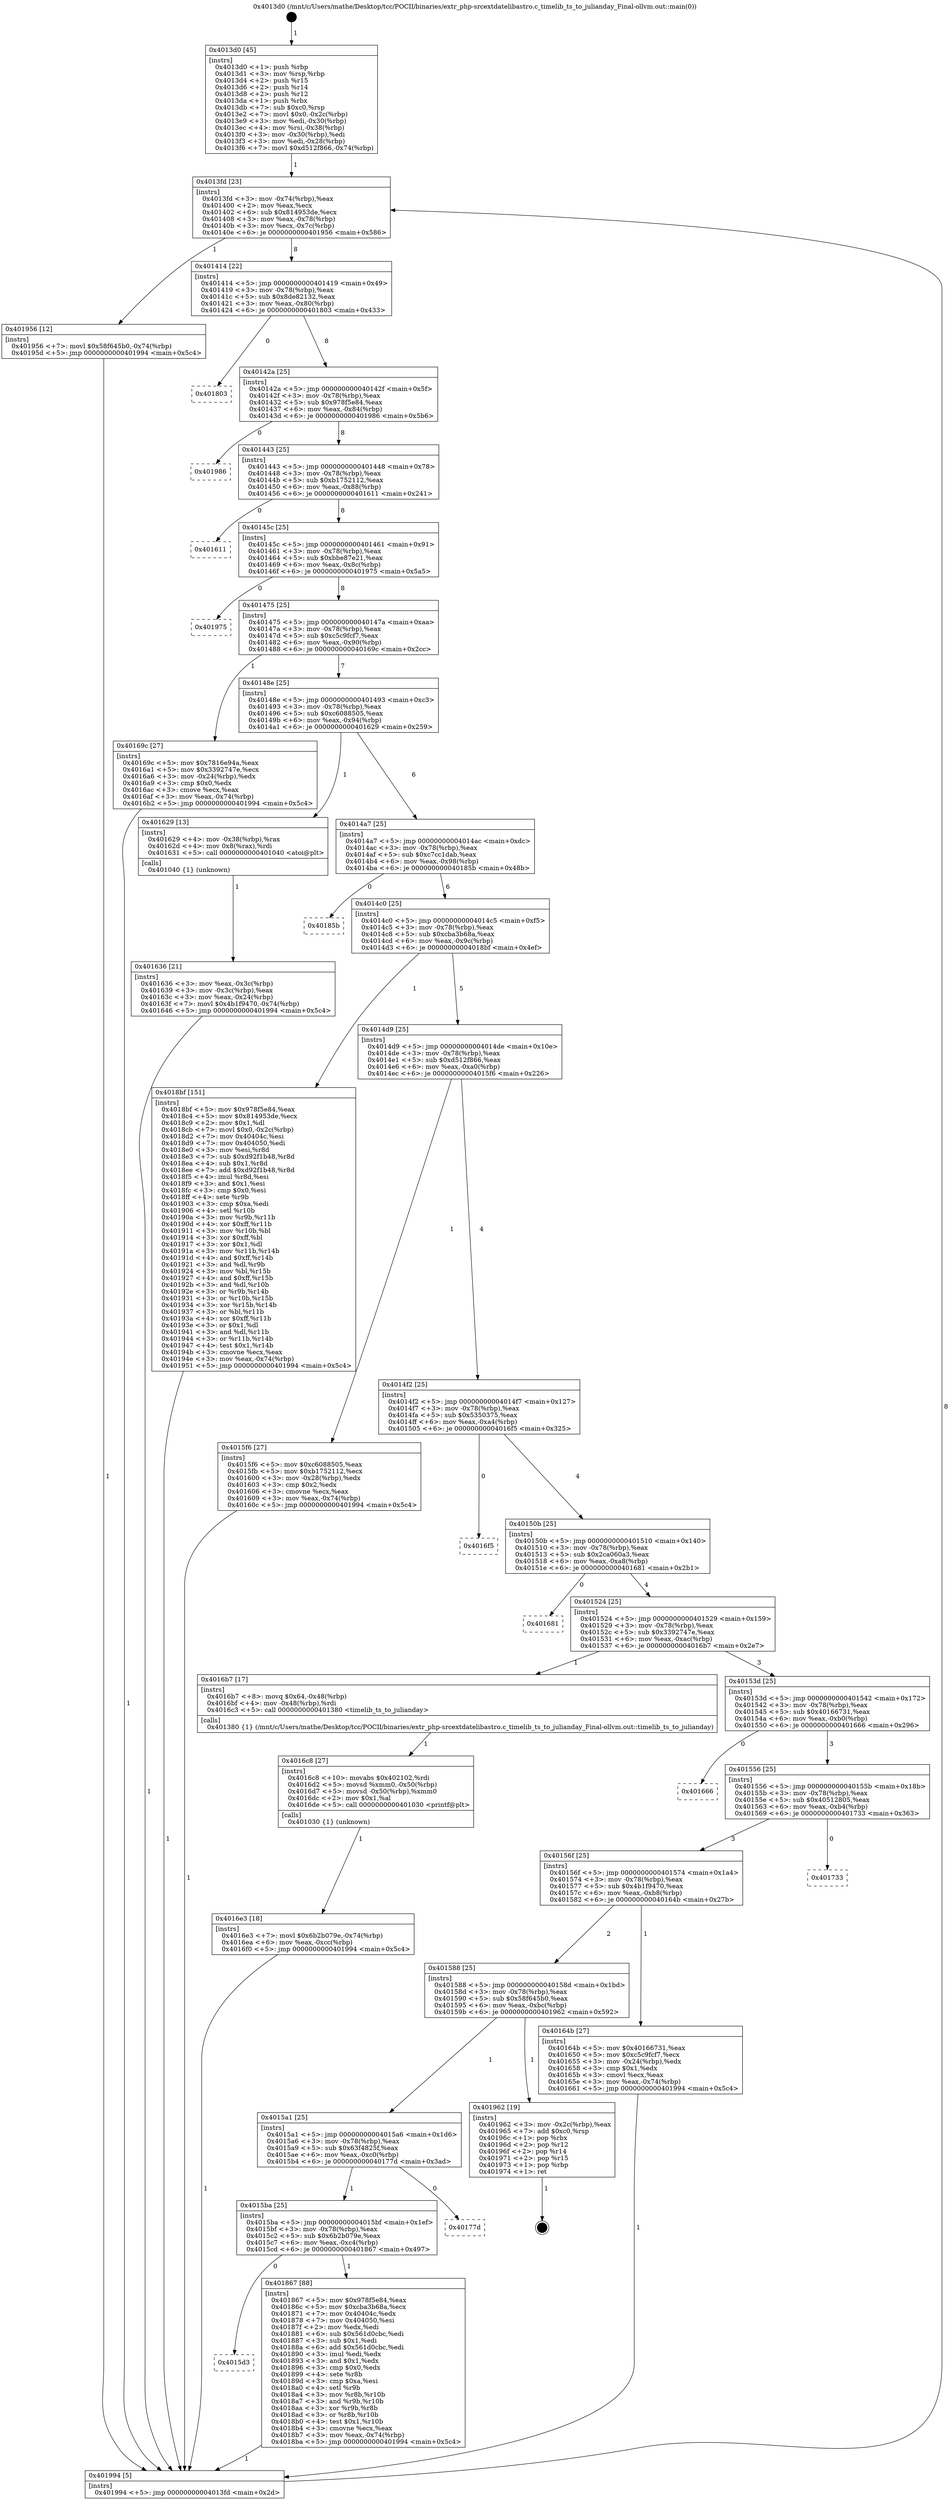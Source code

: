 digraph "0x4013d0" {
  label = "0x4013d0 (/mnt/c/Users/mathe/Desktop/tcc/POCII/binaries/extr_php-srcextdatelibastro.c_timelib_ts_to_julianday_Final-ollvm.out::main(0))"
  labelloc = "t"
  node[shape=record]

  Entry [label="",width=0.3,height=0.3,shape=circle,fillcolor=black,style=filled]
  "0x4013fd" [label="{
     0x4013fd [23]\l
     | [instrs]\l
     &nbsp;&nbsp;0x4013fd \<+3\>: mov -0x74(%rbp),%eax\l
     &nbsp;&nbsp;0x401400 \<+2\>: mov %eax,%ecx\l
     &nbsp;&nbsp;0x401402 \<+6\>: sub $0x814953de,%ecx\l
     &nbsp;&nbsp;0x401408 \<+3\>: mov %eax,-0x78(%rbp)\l
     &nbsp;&nbsp;0x40140b \<+3\>: mov %ecx,-0x7c(%rbp)\l
     &nbsp;&nbsp;0x40140e \<+6\>: je 0000000000401956 \<main+0x586\>\l
  }"]
  "0x401956" [label="{
     0x401956 [12]\l
     | [instrs]\l
     &nbsp;&nbsp;0x401956 \<+7\>: movl $0x58f645b0,-0x74(%rbp)\l
     &nbsp;&nbsp;0x40195d \<+5\>: jmp 0000000000401994 \<main+0x5c4\>\l
  }"]
  "0x401414" [label="{
     0x401414 [22]\l
     | [instrs]\l
     &nbsp;&nbsp;0x401414 \<+5\>: jmp 0000000000401419 \<main+0x49\>\l
     &nbsp;&nbsp;0x401419 \<+3\>: mov -0x78(%rbp),%eax\l
     &nbsp;&nbsp;0x40141c \<+5\>: sub $0x8de82132,%eax\l
     &nbsp;&nbsp;0x401421 \<+3\>: mov %eax,-0x80(%rbp)\l
     &nbsp;&nbsp;0x401424 \<+6\>: je 0000000000401803 \<main+0x433\>\l
  }"]
  Exit [label="",width=0.3,height=0.3,shape=circle,fillcolor=black,style=filled,peripheries=2]
  "0x401803" [label="{
     0x401803\l
  }", style=dashed]
  "0x40142a" [label="{
     0x40142a [25]\l
     | [instrs]\l
     &nbsp;&nbsp;0x40142a \<+5\>: jmp 000000000040142f \<main+0x5f\>\l
     &nbsp;&nbsp;0x40142f \<+3\>: mov -0x78(%rbp),%eax\l
     &nbsp;&nbsp;0x401432 \<+5\>: sub $0x978f5e84,%eax\l
     &nbsp;&nbsp;0x401437 \<+6\>: mov %eax,-0x84(%rbp)\l
     &nbsp;&nbsp;0x40143d \<+6\>: je 0000000000401986 \<main+0x5b6\>\l
  }"]
  "0x4015d3" [label="{
     0x4015d3\l
  }", style=dashed]
  "0x401986" [label="{
     0x401986\l
  }", style=dashed]
  "0x401443" [label="{
     0x401443 [25]\l
     | [instrs]\l
     &nbsp;&nbsp;0x401443 \<+5\>: jmp 0000000000401448 \<main+0x78\>\l
     &nbsp;&nbsp;0x401448 \<+3\>: mov -0x78(%rbp),%eax\l
     &nbsp;&nbsp;0x40144b \<+5\>: sub $0xb1752112,%eax\l
     &nbsp;&nbsp;0x401450 \<+6\>: mov %eax,-0x88(%rbp)\l
     &nbsp;&nbsp;0x401456 \<+6\>: je 0000000000401611 \<main+0x241\>\l
  }"]
  "0x401867" [label="{
     0x401867 [88]\l
     | [instrs]\l
     &nbsp;&nbsp;0x401867 \<+5\>: mov $0x978f5e84,%eax\l
     &nbsp;&nbsp;0x40186c \<+5\>: mov $0xcba3b68a,%ecx\l
     &nbsp;&nbsp;0x401871 \<+7\>: mov 0x40404c,%edx\l
     &nbsp;&nbsp;0x401878 \<+7\>: mov 0x404050,%esi\l
     &nbsp;&nbsp;0x40187f \<+2\>: mov %edx,%edi\l
     &nbsp;&nbsp;0x401881 \<+6\>: sub $0x561d0cbc,%edi\l
     &nbsp;&nbsp;0x401887 \<+3\>: sub $0x1,%edi\l
     &nbsp;&nbsp;0x40188a \<+6\>: add $0x561d0cbc,%edi\l
     &nbsp;&nbsp;0x401890 \<+3\>: imul %edi,%edx\l
     &nbsp;&nbsp;0x401893 \<+3\>: and $0x1,%edx\l
     &nbsp;&nbsp;0x401896 \<+3\>: cmp $0x0,%edx\l
     &nbsp;&nbsp;0x401899 \<+4\>: sete %r8b\l
     &nbsp;&nbsp;0x40189d \<+3\>: cmp $0xa,%esi\l
     &nbsp;&nbsp;0x4018a0 \<+4\>: setl %r9b\l
     &nbsp;&nbsp;0x4018a4 \<+3\>: mov %r8b,%r10b\l
     &nbsp;&nbsp;0x4018a7 \<+3\>: and %r9b,%r10b\l
     &nbsp;&nbsp;0x4018aa \<+3\>: xor %r9b,%r8b\l
     &nbsp;&nbsp;0x4018ad \<+3\>: or %r8b,%r10b\l
     &nbsp;&nbsp;0x4018b0 \<+4\>: test $0x1,%r10b\l
     &nbsp;&nbsp;0x4018b4 \<+3\>: cmovne %ecx,%eax\l
     &nbsp;&nbsp;0x4018b7 \<+3\>: mov %eax,-0x74(%rbp)\l
     &nbsp;&nbsp;0x4018ba \<+5\>: jmp 0000000000401994 \<main+0x5c4\>\l
  }"]
  "0x401611" [label="{
     0x401611\l
  }", style=dashed]
  "0x40145c" [label="{
     0x40145c [25]\l
     | [instrs]\l
     &nbsp;&nbsp;0x40145c \<+5\>: jmp 0000000000401461 \<main+0x91\>\l
     &nbsp;&nbsp;0x401461 \<+3\>: mov -0x78(%rbp),%eax\l
     &nbsp;&nbsp;0x401464 \<+5\>: sub $0xbbe87e21,%eax\l
     &nbsp;&nbsp;0x401469 \<+6\>: mov %eax,-0x8c(%rbp)\l
     &nbsp;&nbsp;0x40146f \<+6\>: je 0000000000401975 \<main+0x5a5\>\l
  }"]
  "0x4015ba" [label="{
     0x4015ba [25]\l
     | [instrs]\l
     &nbsp;&nbsp;0x4015ba \<+5\>: jmp 00000000004015bf \<main+0x1ef\>\l
     &nbsp;&nbsp;0x4015bf \<+3\>: mov -0x78(%rbp),%eax\l
     &nbsp;&nbsp;0x4015c2 \<+5\>: sub $0x6b2b079e,%eax\l
     &nbsp;&nbsp;0x4015c7 \<+6\>: mov %eax,-0xc4(%rbp)\l
     &nbsp;&nbsp;0x4015cd \<+6\>: je 0000000000401867 \<main+0x497\>\l
  }"]
  "0x401975" [label="{
     0x401975\l
  }", style=dashed]
  "0x401475" [label="{
     0x401475 [25]\l
     | [instrs]\l
     &nbsp;&nbsp;0x401475 \<+5\>: jmp 000000000040147a \<main+0xaa\>\l
     &nbsp;&nbsp;0x40147a \<+3\>: mov -0x78(%rbp),%eax\l
     &nbsp;&nbsp;0x40147d \<+5\>: sub $0xc5c9fcf7,%eax\l
     &nbsp;&nbsp;0x401482 \<+6\>: mov %eax,-0x90(%rbp)\l
     &nbsp;&nbsp;0x401488 \<+6\>: je 000000000040169c \<main+0x2cc\>\l
  }"]
  "0x40177d" [label="{
     0x40177d\l
  }", style=dashed]
  "0x40169c" [label="{
     0x40169c [27]\l
     | [instrs]\l
     &nbsp;&nbsp;0x40169c \<+5\>: mov $0x7816e94a,%eax\l
     &nbsp;&nbsp;0x4016a1 \<+5\>: mov $0x3392747e,%ecx\l
     &nbsp;&nbsp;0x4016a6 \<+3\>: mov -0x24(%rbp),%edx\l
     &nbsp;&nbsp;0x4016a9 \<+3\>: cmp $0x0,%edx\l
     &nbsp;&nbsp;0x4016ac \<+3\>: cmove %ecx,%eax\l
     &nbsp;&nbsp;0x4016af \<+3\>: mov %eax,-0x74(%rbp)\l
     &nbsp;&nbsp;0x4016b2 \<+5\>: jmp 0000000000401994 \<main+0x5c4\>\l
  }"]
  "0x40148e" [label="{
     0x40148e [25]\l
     | [instrs]\l
     &nbsp;&nbsp;0x40148e \<+5\>: jmp 0000000000401493 \<main+0xc3\>\l
     &nbsp;&nbsp;0x401493 \<+3\>: mov -0x78(%rbp),%eax\l
     &nbsp;&nbsp;0x401496 \<+5\>: sub $0xc6088505,%eax\l
     &nbsp;&nbsp;0x40149b \<+6\>: mov %eax,-0x94(%rbp)\l
     &nbsp;&nbsp;0x4014a1 \<+6\>: je 0000000000401629 \<main+0x259\>\l
  }"]
  "0x4015a1" [label="{
     0x4015a1 [25]\l
     | [instrs]\l
     &nbsp;&nbsp;0x4015a1 \<+5\>: jmp 00000000004015a6 \<main+0x1d6\>\l
     &nbsp;&nbsp;0x4015a6 \<+3\>: mov -0x78(%rbp),%eax\l
     &nbsp;&nbsp;0x4015a9 \<+5\>: sub $0x63f4825f,%eax\l
     &nbsp;&nbsp;0x4015ae \<+6\>: mov %eax,-0xc0(%rbp)\l
     &nbsp;&nbsp;0x4015b4 \<+6\>: je 000000000040177d \<main+0x3ad\>\l
  }"]
  "0x401629" [label="{
     0x401629 [13]\l
     | [instrs]\l
     &nbsp;&nbsp;0x401629 \<+4\>: mov -0x38(%rbp),%rax\l
     &nbsp;&nbsp;0x40162d \<+4\>: mov 0x8(%rax),%rdi\l
     &nbsp;&nbsp;0x401631 \<+5\>: call 0000000000401040 \<atoi@plt\>\l
     | [calls]\l
     &nbsp;&nbsp;0x401040 \{1\} (unknown)\l
  }"]
  "0x4014a7" [label="{
     0x4014a7 [25]\l
     | [instrs]\l
     &nbsp;&nbsp;0x4014a7 \<+5\>: jmp 00000000004014ac \<main+0xdc\>\l
     &nbsp;&nbsp;0x4014ac \<+3\>: mov -0x78(%rbp),%eax\l
     &nbsp;&nbsp;0x4014af \<+5\>: sub $0xc7cc1dab,%eax\l
     &nbsp;&nbsp;0x4014b4 \<+6\>: mov %eax,-0x98(%rbp)\l
     &nbsp;&nbsp;0x4014ba \<+6\>: je 000000000040185b \<main+0x48b\>\l
  }"]
  "0x401962" [label="{
     0x401962 [19]\l
     | [instrs]\l
     &nbsp;&nbsp;0x401962 \<+3\>: mov -0x2c(%rbp),%eax\l
     &nbsp;&nbsp;0x401965 \<+7\>: add $0xc0,%rsp\l
     &nbsp;&nbsp;0x40196c \<+1\>: pop %rbx\l
     &nbsp;&nbsp;0x40196d \<+2\>: pop %r12\l
     &nbsp;&nbsp;0x40196f \<+2\>: pop %r14\l
     &nbsp;&nbsp;0x401971 \<+2\>: pop %r15\l
     &nbsp;&nbsp;0x401973 \<+1\>: pop %rbp\l
     &nbsp;&nbsp;0x401974 \<+1\>: ret\l
  }"]
  "0x40185b" [label="{
     0x40185b\l
  }", style=dashed]
  "0x4014c0" [label="{
     0x4014c0 [25]\l
     | [instrs]\l
     &nbsp;&nbsp;0x4014c0 \<+5\>: jmp 00000000004014c5 \<main+0xf5\>\l
     &nbsp;&nbsp;0x4014c5 \<+3\>: mov -0x78(%rbp),%eax\l
     &nbsp;&nbsp;0x4014c8 \<+5\>: sub $0xcba3b68a,%eax\l
     &nbsp;&nbsp;0x4014cd \<+6\>: mov %eax,-0x9c(%rbp)\l
     &nbsp;&nbsp;0x4014d3 \<+6\>: je 00000000004018bf \<main+0x4ef\>\l
  }"]
  "0x4016e3" [label="{
     0x4016e3 [18]\l
     | [instrs]\l
     &nbsp;&nbsp;0x4016e3 \<+7\>: movl $0x6b2b079e,-0x74(%rbp)\l
     &nbsp;&nbsp;0x4016ea \<+6\>: mov %eax,-0xcc(%rbp)\l
     &nbsp;&nbsp;0x4016f0 \<+5\>: jmp 0000000000401994 \<main+0x5c4\>\l
  }"]
  "0x4018bf" [label="{
     0x4018bf [151]\l
     | [instrs]\l
     &nbsp;&nbsp;0x4018bf \<+5\>: mov $0x978f5e84,%eax\l
     &nbsp;&nbsp;0x4018c4 \<+5\>: mov $0x814953de,%ecx\l
     &nbsp;&nbsp;0x4018c9 \<+2\>: mov $0x1,%dl\l
     &nbsp;&nbsp;0x4018cb \<+7\>: movl $0x0,-0x2c(%rbp)\l
     &nbsp;&nbsp;0x4018d2 \<+7\>: mov 0x40404c,%esi\l
     &nbsp;&nbsp;0x4018d9 \<+7\>: mov 0x404050,%edi\l
     &nbsp;&nbsp;0x4018e0 \<+3\>: mov %esi,%r8d\l
     &nbsp;&nbsp;0x4018e3 \<+7\>: sub $0xd92f1b48,%r8d\l
     &nbsp;&nbsp;0x4018ea \<+4\>: sub $0x1,%r8d\l
     &nbsp;&nbsp;0x4018ee \<+7\>: add $0xd92f1b48,%r8d\l
     &nbsp;&nbsp;0x4018f5 \<+4\>: imul %r8d,%esi\l
     &nbsp;&nbsp;0x4018f9 \<+3\>: and $0x1,%esi\l
     &nbsp;&nbsp;0x4018fc \<+3\>: cmp $0x0,%esi\l
     &nbsp;&nbsp;0x4018ff \<+4\>: sete %r9b\l
     &nbsp;&nbsp;0x401903 \<+3\>: cmp $0xa,%edi\l
     &nbsp;&nbsp;0x401906 \<+4\>: setl %r10b\l
     &nbsp;&nbsp;0x40190a \<+3\>: mov %r9b,%r11b\l
     &nbsp;&nbsp;0x40190d \<+4\>: xor $0xff,%r11b\l
     &nbsp;&nbsp;0x401911 \<+3\>: mov %r10b,%bl\l
     &nbsp;&nbsp;0x401914 \<+3\>: xor $0xff,%bl\l
     &nbsp;&nbsp;0x401917 \<+3\>: xor $0x1,%dl\l
     &nbsp;&nbsp;0x40191a \<+3\>: mov %r11b,%r14b\l
     &nbsp;&nbsp;0x40191d \<+4\>: and $0xff,%r14b\l
     &nbsp;&nbsp;0x401921 \<+3\>: and %dl,%r9b\l
     &nbsp;&nbsp;0x401924 \<+3\>: mov %bl,%r15b\l
     &nbsp;&nbsp;0x401927 \<+4\>: and $0xff,%r15b\l
     &nbsp;&nbsp;0x40192b \<+3\>: and %dl,%r10b\l
     &nbsp;&nbsp;0x40192e \<+3\>: or %r9b,%r14b\l
     &nbsp;&nbsp;0x401931 \<+3\>: or %r10b,%r15b\l
     &nbsp;&nbsp;0x401934 \<+3\>: xor %r15b,%r14b\l
     &nbsp;&nbsp;0x401937 \<+3\>: or %bl,%r11b\l
     &nbsp;&nbsp;0x40193a \<+4\>: xor $0xff,%r11b\l
     &nbsp;&nbsp;0x40193e \<+3\>: or $0x1,%dl\l
     &nbsp;&nbsp;0x401941 \<+3\>: and %dl,%r11b\l
     &nbsp;&nbsp;0x401944 \<+3\>: or %r11b,%r14b\l
     &nbsp;&nbsp;0x401947 \<+4\>: test $0x1,%r14b\l
     &nbsp;&nbsp;0x40194b \<+3\>: cmovne %ecx,%eax\l
     &nbsp;&nbsp;0x40194e \<+3\>: mov %eax,-0x74(%rbp)\l
     &nbsp;&nbsp;0x401951 \<+5\>: jmp 0000000000401994 \<main+0x5c4\>\l
  }"]
  "0x4014d9" [label="{
     0x4014d9 [25]\l
     | [instrs]\l
     &nbsp;&nbsp;0x4014d9 \<+5\>: jmp 00000000004014de \<main+0x10e\>\l
     &nbsp;&nbsp;0x4014de \<+3\>: mov -0x78(%rbp),%eax\l
     &nbsp;&nbsp;0x4014e1 \<+5\>: sub $0xd512f866,%eax\l
     &nbsp;&nbsp;0x4014e6 \<+6\>: mov %eax,-0xa0(%rbp)\l
     &nbsp;&nbsp;0x4014ec \<+6\>: je 00000000004015f6 \<main+0x226\>\l
  }"]
  "0x4016c8" [label="{
     0x4016c8 [27]\l
     | [instrs]\l
     &nbsp;&nbsp;0x4016c8 \<+10\>: movabs $0x402102,%rdi\l
     &nbsp;&nbsp;0x4016d2 \<+5\>: movsd %xmm0,-0x50(%rbp)\l
     &nbsp;&nbsp;0x4016d7 \<+5\>: movsd -0x50(%rbp),%xmm0\l
     &nbsp;&nbsp;0x4016dc \<+2\>: mov $0x1,%al\l
     &nbsp;&nbsp;0x4016de \<+5\>: call 0000000000401030 \<printf@plt\>\l
     | [calls]\l
     &nbsp;&nbsp;0x401030 \{1\} (unknown)\l
  }"]
  "0x4015f6" [label="{
     0x4015f6 [27]\l
     | [instrs]\l
     &nbsp;&nbsp;0x4015f6 \<+5\>: mov $0xc6088505,%eax\l
     &nbsp;&nbsp;0x4015fb \<+5\>: mov $0xb1752112,%ecx\l
     &nbsp;&nbsp;0x401600 \<+3\>: mov -0x28(%rbp),%edx\l
     &nbsp;&nbsp;0x401603 \<+3\>: cmp $0x2,%edx\l
     &nbsp;&nbsp;0x401606 \<+3\>: cmovne %ecx,%eax\l
     &nbsp;&nbsp;0x401609 \<+3\>: mov %eax,-0x74(%rbp)\l
     &nbsp;&nbsp;0x40160c \<+5\>: jmp 0000000000401994 \<main+0x5c4\>\l
  }"]
  "0x4014f2" [label="{
     0x4014f2 [25]\l
     | [instrs]\l
     &nbsp;&nbsp;0x4014f2 \<+5\>: jmp 00000000004014f7 \<main+0x127\>\l
     &nbsp;&nbsp;0x4014f7 \<+3\>: mov -0x78(%rbp),%eax\l
     &nbsp;&nbsp;0x4014fa \<+5\>: sub $0x5350375,%eax\l
     &nbsp;&nbsp;0x4014ff \<+6\>: mov %eax,-0xa4(%rbp)\l
     &nbsp;&nbsp;0x401505 \<+6\>: je 00000000004016f5 \<main+0x325\>\l
  }"]
  "0x401994" [label="{
     0x401994 [5]\l
     | [instrs]\l
     &nbsp;&nbsp;0x401994 \<+5\>: jmp 00000000004013fd \<main+0x2d\>\l
  }"]
  "0x4013d0" [label="{
     0x4013d0 [45]\l
     | [instrs]\l
     &nbsp;&nbsp;0x4013d0 \<+1\>: push %rbp\l
     &nbsp;&nbsp;0x4013d1 \<+3\>: mov %rsp,%rbp\l
     &nbsp;&nbsp;0x4013d4 \<+2\>: push %r15\l
     &nbsp;&nbsp;0x4013d6 \<+2\>: push %r14\l
     &nbsp;&nbsp;0x4013d8 \<+2\>: push %r12\l
     &nbsp;&nbsp;0x4013da \<+1\>: push %rbx\l
     &nbsp;&nbsp;0x4013db \<+7\>: sub $0xc0,%rsp\l
     &nbsp;&nbsp;0x4013e2 \<+7\>: movl $0x0,-0x2c(%rbp)\l
     &nbsp;&nbsp;0x4013e9 \<+3\>: mov %edi,-0x30(%rbp)\l
     &nbsp;&nbsp;0x4013ec \<+4\>: mov %rsi,-0x38(%rbp)\l
     &nbsp;&nbsp;0x4013f0 \<+3\>: mov -0x30(%rbp),%edi\l
     &nbsp;&nbsp;0x4013f3 \<+3\>: mov %edi,-0x28(%rbp)\l
     &nbsp;&nbsp;0x4013f6 \<+7\>: movl $0xd512f866,-0x74(%rbp)\l
  }"]
  "0x401636" [label="{
     0x401636 [21]\l
     | [instrs]\l
     &nbsp;&nbsp;0x401636 \<+3\>: mov %eax,-0x3c(%rbp)\l
     &nbsp;&nbsp;0x401639 \<+3\>: mov -0x3c(%rbp),%eax\l
     &nbsp;&nbsp;0x40163c \<+3\>: mov %eax,-0x24(%rbp)\l
     &nbsp;&nbsp;0x40163f \<+7\>: movl $0x4b1f9470,-0x74(%rbp)\l
     &nbsp;&nbsp;0x401646 \<+5\>: jmp 0000000000401994 \<main+0x5c4\>\l
  }"]
  "0x401588" [label="{
     0x401588 [25]\l
     | [instrs]\l
     &nbsp;&nbsp;0x401588 \<+5\>: jmp 000000000040158d \<main+0x1bd\>\l
     &nbsp;&nbsp;0x40158d \<+3\>: mov -0x78(%rbp),%eax\l
     &nbsp;&nbsp;0x401590 \<+5\>: sub $0x58f645b0,%eax\l
     &nbsp;&nbsp;0x401595 \<+6\>: mov %eax,-0xbc(%rbp)\l
     &nbsp;&nbsp;0x40159b \<+6\>: je 0000000000401962 \<main+0x592\>\l
  }"]
  "0x4016f5" [label="{
     0x4016f5\l
  }", style=dashed]
  "0x40150b" [label="{
     0x40150b [25]\l
     | [instrs]\l
     &nbsp;&nbsp;0x40150b \<+5\>: jmp 0000000000401510 \<main+0x140\>\l
     &nbsp;&nbsp;0x401510 \<+3\>: mov -0x78(%rbp),%eax\l
     &nbsp;&nbsp;0x401513 \<+5\>: sub $0x2ca060a3,%eax\l
     &nbsp;&nbsp;0x401518 \<+6\>: mov %eax,-0xa8(%rbp)\l
     &nbsp;&nbsp;0x40151e \<+6\>: je 0000000000401681 \<main+0x2b1\>\l
  }"]
  "0x40164b" [label="{
     0x40164b [27]\l
     | [instrs]\l
     &nbsp;&nbsp;0x40164b \<+5\>: mov $0x40166731,%eax\l
     &nbsp;&nbsp;0x401650 \<+5\>: mov $0xc5c9fcf7,%ecx\l
     &nbsp;&nbsp;0x401655 \<+3\>: mov -0x24(%rbp),%edx\l
     &nbsp;&nbsp;0x401658 \<+3\>: cmp $0x1,%edx\l
     &nbsp;&nbsp;0x40165b \<+3\>: cmovl %ecx,%eax\l
     &nbsp;&nbsp;0x40165e \<+3\>: mov %eax,-0x74(%rbp)\l
     &nbsp;&nbsp;0x401661 \<+5\>: jmp 0000000000401994 \<main+0x5c4\>\l
  }"]
  "0x401681" [label="{
     0x401681\l
  }", style=dashed]
  "0x401524" [label="{
     0x401524 [25]\l
     | [instrs]\l
     &nbsp;&nbsp;0x401524 \<+5\>: jmp 0000000000401529 \<main+0x159\>\l
     &nbsp;&nbsp;0x401529 \<+3\>: mov -0x78(%rbp),%eax\l
     &nbsp;&nbsp;0x40152c \<+5\>: sub $0x3392747e,%eax\l
     &nbsp;&nbsp;0x401531 \<+6\>: mov %eax,-0xac(%rbp)\l
     &nbsp;&nbsp;0x401537 \<+6\>: je 00000000004016b7 \<main+0x2e7\>\l
  }"]
  "0x40156f" [label="{
     0x40156f [25]\l
     | [instrs]\l
     &nbsp;&nbsp;0x40156f \<+5\>: jmp 0000000000401574 \<main+0x1a4\>\l
     &nbsp;&nbsp;0x401574 \<+3\>: mov -0x78(%rbp),%eax\l
     &nbsp;&nbsp;0x401577 \<+5\>: sub $0x4b1f9470,%eax\l
     &nbsp;&nbsp;0x40157c \<+6\>: mov %eax,-0xb8(%rbp)\l
     &nbsp;&nbsp;0x401582 \<+6\>: je 000000000040164b \<main+0x27b\>\l
  }"]
  "0x4016b7" [label="{
     0x4016b7 [17]\l
     | [instrs]\l
     &nbsp;&nbsp;0x4016b7 \<+8\>: movq $0x64,-0x48(%rbp)\l
     &nbsp;&nbsp;0x4016bf \<+4\>: mov -0x48(%rbp),%rdi\l
     &nbsp;&nbsp;0x4016c3 \<+5\>: call 0000000000401380 \<timelib_ts_to_julianday\>\l
     | [calls]\l
     &nbsp;&nbsp;0x401380 \{1\} (/mnt/c/Users/mathe/Desktop/tcc/POCII/binaries/extr_php-srcextdatelibastro.c_timelib_ts_to_julianday_Final-ollvm.out::timelib_ts_to_julianday)\l
  }"]
  "0x40153d" [label="{
     0x40153d [25]\l
     | [instrs]\l
     &nbsp;&nbsp;0x40153d \<+5\>: jmp 0000000000401542 \<main+0x172\>\l
     &nbsp;&nbsp;0x401542 \<+3\>: mov -0x78(%rbp),%eax\l
     &nbsp;&nbsp;0x401545 \<+5\>: sub $0x40166731,%eax\l
     &nbsp;&nbsp;0x40154a \<+6\>: mov %eax,-0xb0(%rbp)\l
     &nbsp;&nbsp;0x401550 \<+6\>: je 0000000000401666 \<main+0x296\>\l
  }"]
  "0x401733" [label="{
     0x401733\l
  }", style=dashed]
  "0x401666" [label="{
     0x401666\l
  }", style=dashed]
  "0x401556" [label="{
     0x401556 [25]\l
     | [instrs]\l
     &nbsp;&nbsp;0x401556 \<+5\>: jmp 000000000040155b \<main+0x18b\>\l
     &nbsp;&nbsp;0x40155b \<+3\>: mov -0x78(%rbp),%eax\l
     &nbsp;&nbsp;0x40155e \<+5\>: sub $0x40512805,%eax\l
     &nbsp;&nbsp;0x401563 \<+6\>: mov %eax,-0xb4(%rbp)\l
     &nbsp;&nbsp;0x401569 \<+6\>: je 0000000000401733 \<main+0x363\>\l
  }"]
  Entry -> "0x4013d0" [label=" 1"]
  "0x4013fd" -> "0x401956" [label=" 1"]
  "0x4013fd" -> "0x401414" [label=" 8"]
  "0x401962" -> Exit [label=" 1"]
  "0x401414" -> "0x401803" [label=" 0"]
  "0x401414" -> "0x40142a" [label=" 8"]
  "0x401956" -> "0x401994" [label=" 1"]
  "0x40142a" -> "0x401986" [label=" 0"]
  "0x40142a" -> "0x401443" [label=" 8"]
  "0x4018bf" -> "0x401994" [label=" 1"]
  "0x401443" -> "0x401611" [label=" 0"]
  "0x401443" -> "0x40145c" [label=" 8"]
  "0x401867" -> "0x401994" [label=" 1"]
  "0x40145c" -> "0x401975" [label=" 0"]
  "0x40145c" -> "0x401475" [label=" 8"]
  "0x4015ba" -> "0x401867" [label=" 1"]
  "0x401475" -> "0x40169c" [label=" 1"]
  "0x401475" -> "0x40148e" [label=" 7"]
  "0x4015ba" -> "0x4015d3" [label=" 0"]
  "0x40148e" -> "0x401629" [label=" 1"]
  "0x40148e" -> "0x4014a7" [label=" 6"]
  "0x4015a1" -> "0x40177d" [label=" 0"]
  "0x4014a7" -> "0x40185b" [label=" 0"]
  "0x4014a7" -> "0x4014c0" [label=" 6"]
  "0x4015a1" -> "0x4015ba" [label=" 1"]
  "0x4014c0" -> "0x4018bf" [label=" 1"]
  "0x4014c0" -> "0x4014d9" [label=" 5"]
  "0x401588" -> "0x401962" [label=" 1"]
  "0x4014d9" -> "0x4015f6" [label=" 1"]
  "0x4014d9" -> "0x4014f2" [label=" 4"]
  "0x4015f6" -> "0x401994" [label=" 1"]
  "0x4013d0" -> "0x4013fd" [label=" 1"]
  "0x401994" -> "0x4013fd" [label=" 8"]
  "0x401629" -> "0x401636" [label=" 1"]
  "0x401636" -> "0x401994" [label=" 1"]
  "0x401588" -> "0x4015a1" [label=" 1"]
  "0x4014f2" -> "0x4016f5" [label=" 0"]
  "0x4014f2" -> "0x40150b" [label=" 4"]
  "0x4016e3" -> "0x401994" [label=" 1"]
  "0x40150b" -> "0x401681" [label=" 0"]
  "0x40150b" -> "0x401524" [label=" 4"]
  "0x4016c8" -> "0x4016e3" [label=" 1"]
  "0x401524" -> "0x4016b7" [label=" 1"]
  "0x401524" -> "0x40153d" [label=" 3"]
  "0x40169c" -> "0x401994" [label=" 1"]
  "0x40153d" -> "0x401666" [label=" 0"]
  "0x40153d" -> "0x401556" [label=" 3"]
  "0x40164b" -> "0x401994" [label=" 1"]
  "0x401556" -> "0x401733" [label=" 0"]
  "0x401556" -> "0x40156f" [label=" 3"]
  "0x4016b7" -> "0x4016c8" [label=" 1"]
  "0x40156f" -> "0x40164b" [label=" 1"]
  "0x40156f" -> "0x401588" [label=" 2"]
}
